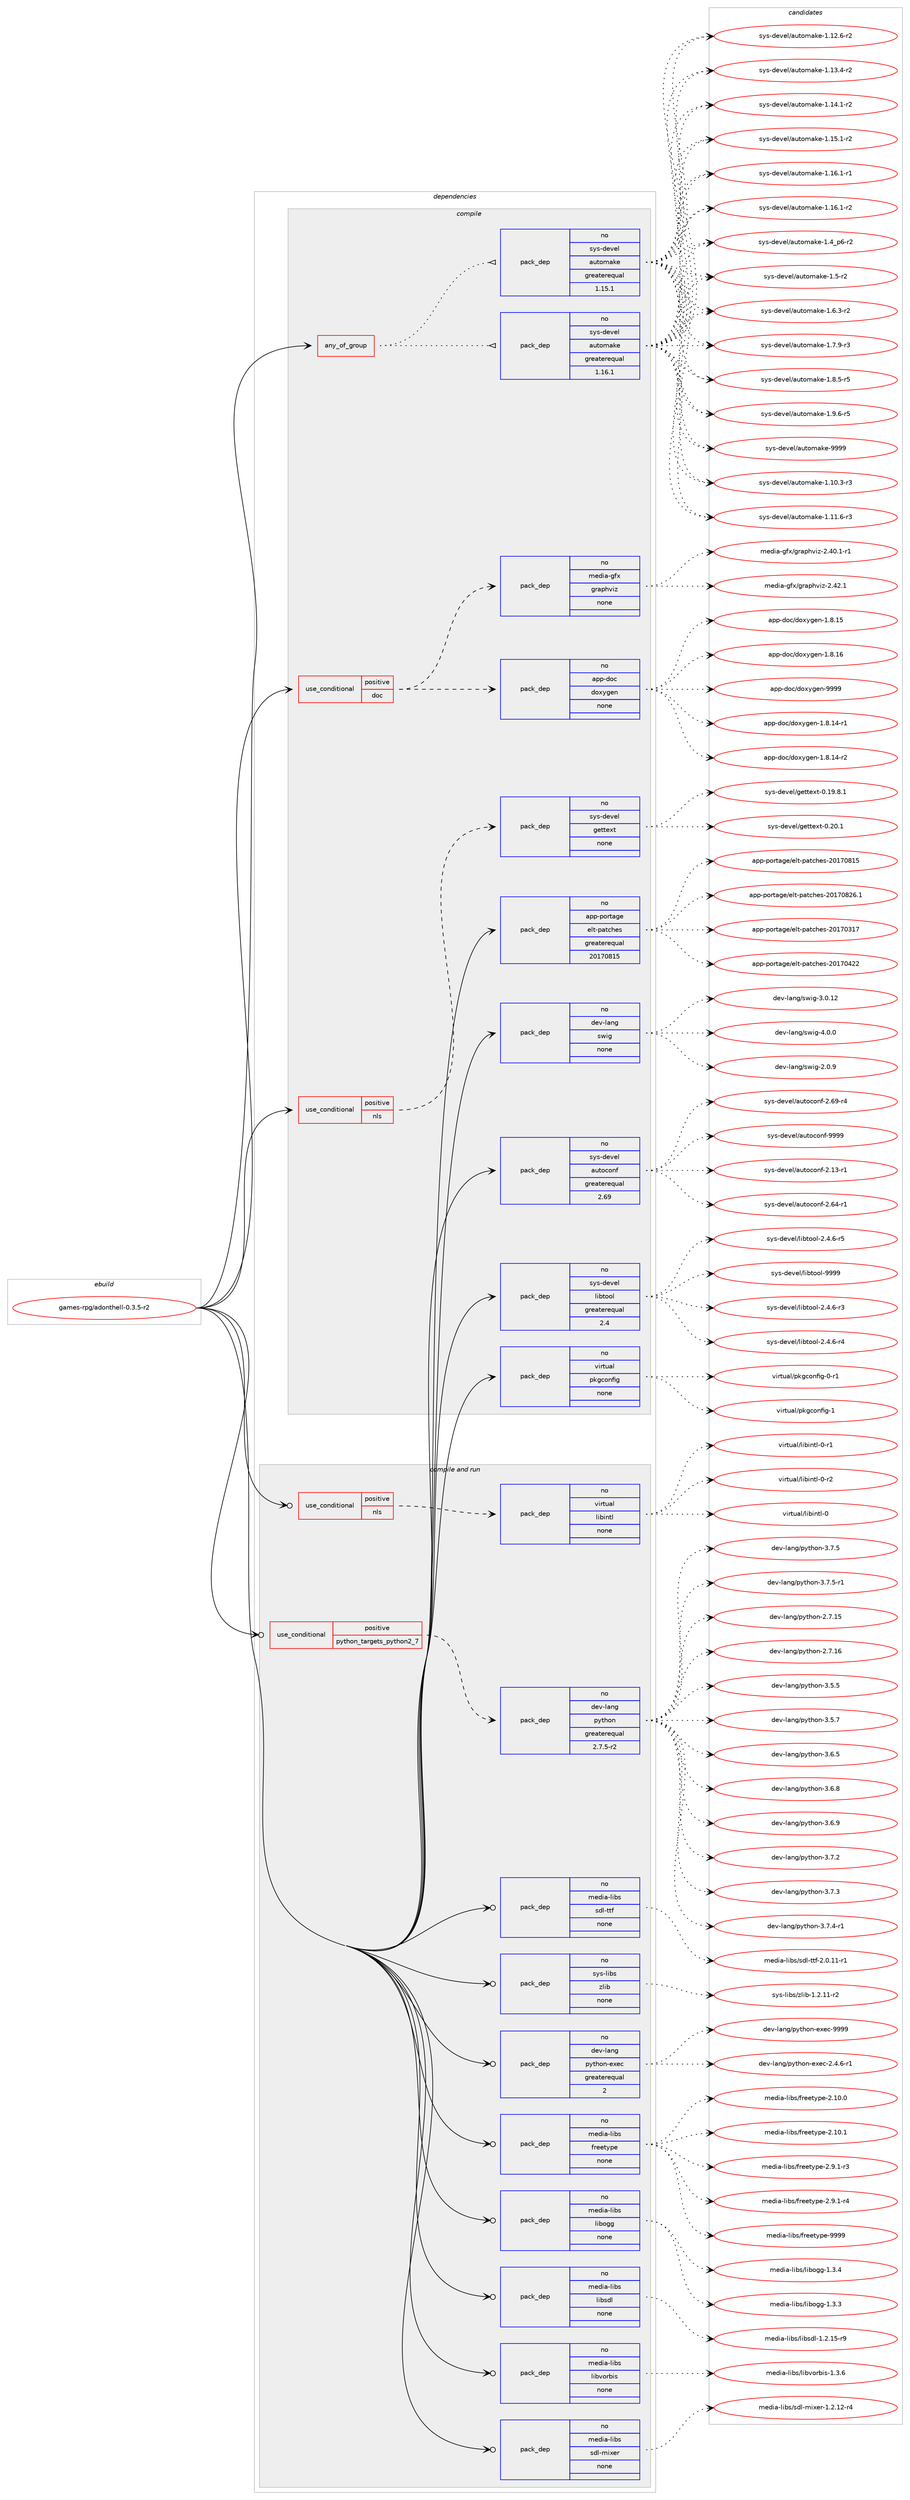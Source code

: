 digraph prolog {

# *************
# Graph options
# *************

newrank=true;
concentrate=true;
compound=true;
graph [rankdir=LR,fontname=Helvetica,fontsize=10,ranksep=1.5];#, ranksep=2.5, nodesep=0.2];
edge  [arrowhead=vee];
node  [fontname=Helvetica,fontsize=10];

# **********
# The ebuild
# **********

subgraph cluster_leftcol {
color=gray;
rank=same;
label=<<i>ebuild</i>>;
id [label="games-rpg/adonthell-0.3.5-r2", color=red, width=4, href="../games-rpg/adonthell-0.3.5-r2.svg"];
}

# ****************
# The dependencies
# ****************

subgraph cluster_midcol {
color=gray;
label=<<i>dependencies</i>>;
subgraph cluster_compile {
fillcolor="#eeeeee";
style=filled;
label=<<i>compile</i>>;
subgraph any12128 {
dependency742316 [label=<<TABLE BORDER="0" CELLBORDER="1" CELLSPACING="0" CELLPADDING="4"><TR><TD CELLPADDING="10">any_of_group</TD></TR></TABLE>>, shape=none, color=red];subgraph pack544725 {
dependency742317 [label=<<TABLE BORDER="0" CELLBORDER="1" CELLSPACING="0" CELLPADDING="4" WIDTH="220"><TR><TD ROWSPAN="6" CELLPADDING="30">pack_dep</TD></TR><TR><TD WIDTH="110">no</TD></TR><TR><TD>sys-devel</TD></TR><TR><TD>automake</TD></TR><TR><TD>greaterequal</TD></TR><TR><TD>1.16.1</TD></TR></TABLE>>, shape=none, color=blue];
}
dependency742316:e -> dependency742317:w [weight=20,style="dotted",arrowhead="oinv"];
subgraph pack544726 {
dependency742318 [label=<<TABLE BORDER="0" CELLBORDER="1" CELLSPACING="0" CELLPADDING="4" WIDTH="220"><TR><TD ROWSPAN="6" CELLPADDING="30">pack_dep</TD></TR><TR><TD WIDTH="110">no</TD></TR><TR><TD>sys-devel</TD></TR><TR><TD>automake</TD></TR><TR><TD>greaterequal</TD></TR><TR><TD>1.15.1</TD></TR></TABLE>>, shape=none, color=blue];
}
dependency742316:e -> dependency742318:w [weight=20,style="dotted",arrowhead="oinv"];
}
id:e -> dependency742316:w [weight=20,style="solid",arrowhead="vee"];
subgraph cond185084 {
dependency742319 [label=<<TABLE BORDER="0" CELLBORDER="1" CELLSPACING="0" CELLPADDING="4"><TR><TD ROWSPAN="3" CELLPADDING="10">use_conditional</TD></TR><TR><TD>positive</TD></TR><TR><TD>doc</TD></TR></TABLE>>, shape=none, color=red];
subgraph pack544727 {
dependency742320 [label=<<TABLE BORDER="0" CELLBORDER="1" CELLSPACING="0" CELLPADDING="4" WIDTH="220"><TR><TD ROWSPAN="6" CELLPADDING="30">pack_dep</TD></TR><TR><TD WIDTH="110">no</TD></TR><TR><TD>app-doc</TD></TR><TR><TD>doxygen</TD></TR><TR><TD>none</TD></TR><TR><TD></TD></TR></TABLE>>, shape=none, color=blue];
}
dependency742319:e -> dependency742320:w [weight=20,style="dashed",arrowhead="vee"];
subgraph pack544728 {
dependency742321 [label=<<TABLE BORDER="0" CELLBORDER="1" CELLSPACING="0" CELLPADDING="4" WIDTH="220"><TR><TD ROWSPAN="6" CELLPADDING="30">pack_dep</TD></TR><TR><TD WIDTH="110">no</TD></TR><TR><TD>media-gfx</TD></TR><TR><TD>graphviz</TD></TR><TR><TD>none</TD></TR><TR><TD></TD></TR></TABLE>>, shape=none, color=blue];
}
dependency742319:e -> dependency742321:w [weight=20,style="dashed",arrowhead="vee"];
}
id:e -> dependency742319:w [weight=20,style="solid",arrowhead="vee"];
subgraph cond185085 {
dependency742322 [label=<<TABLE BORDER="0" CELLBORDER="1" CELLSPACING="0" CELLPADDING="4"><TR><TD ROWSPAN="3" CELLPADDING="10">use_conditional</TD></TR><TR><TD>positive</TD></TR><TR><TD>nls</TD></TR></TABLE>>, shape=none, color=red];
subgraph pack544729 {
dependency742323 [label=<<TABLE BORDER="0" CELLBORDER="1" CELLSPACING="0" CELLPADDING="4" WIDTH="220"><TR><TD ROWSPAN="6" CELLPADDING="30">pack_dep</TD></TR><TR><TD WIDTH="110">no</TD></TR><TR><TD>sys-devel</TD></TR><TR><TD>gettext</TD></TR><TR><TD>none</TD></TR><TR><TD></TD></TR></TABLE>>, shape=none, color=blue];
}
dependency742322:e -> dependency742323:w [weight=20,style="dashed",arrowhead="vee"];
}
id:e -> dependency742322:w [weight=20,style="solid",arrowhead="vee"];
subgraph pack544730 {
dependency742324 [label=<<TABLE BORDER="0" CELLBORDER="1" CELLSPACING="0" CELLPADDING="4" WIDTH="220"><TR><TD ROWSPAN="6" CELLPADDING="30">pack_dep</TD></TR><TR><TD WIDTH="110">no</TD></TR><TR><TD>app-portage</TD></TR><TR><TD>elt-patches</TD></TR><TR><TD>greaterequal</TD></TR><TR><TD>20170815</TD></TR></TABLE>>, shape=none, color=blue];
}
id:e -> dependency742324:w [weight=20,style="solid",arrowhead="vee"];
subgraph pack544731 {
dependency742325 [label=<<TABLE BORDER="0" CELLBORDER="1" CELLSPACING="0" CELLPADDING="4" WIDTH="220"><TR><TD ROWSPAN="6" CELLPADDING="30">pack_dep</TD></TR><TR><TD WIDTH="110">no</TD></TR><TR><TD>dev-lang</TD></TR><TR><TD>swig</TD></TR><TR><TD>none</TD></TR><TR><TD></TD></TR></TABLE>>, shape=none, color=blue];
}
id:e -> dependency742325:w [weight=20,style="solid",arrowhead="vee"];
subgraph pack544732 {
dependency742326 [label=<<TABLE BORDER="0" CELLBORDER="1" CELLSPACING="0" CELLPADDING="4" WIDTH="220"><TR><TD ROWSPAN="6" CELLPADDING="30">pack_dep</TD></TR><TR><TD WIDTH="110">no</TD></TR><TR><TD>sys-devel</TD></TR><TR><TD>autoconf</TD></TR><TR><TD>greaterequal</TD></TR><TR><TD>2.69</TD></TR></TABLE>>, shape=none, color=blue];
}
id:e -> dependency742326:w [weight=20,style="solid",arrowhead="vee"];
subgraph pack544733 {
dependency742327 [label=<<TABLE BORDER="0" CELLBORDER="1" CELLSPACING="0" CELLPADDING="4" WIDTH="220"><TR><TD ROWSPAN="6" CELLPADDING="30">pack_dep</TD></TR><TR><TD WIDTH="110">no</TD></TR><TR><TD>sys-devel</TD></TR><TR><TD>libtool</TD></TR><TR><TD>greaterequal</TD></TR><TR><TD>2.4</TD></TR></TABLE>>, shape=none, color=blue];
}
id:e -> dependency742327:w [weight=20,style="solid",arrowhead="vee"];
subgraph pack544734 {
dependency742328 [label=<<TABLE BORDER="0" CELLBORDER="1" CELLSPACING="0" CELLPADDING="4" WIDTH="220"><TR><TD ROWSPAN="6" CELLPADDING="30">pack_dep</TD></TR><TR><TD WIDTH="110">no</TD></TR><TR><TD>virtual</TD></TR><TR><TD>pkgconfig</TD></TR><TR><TD>none</TD></TR><TR><TD></TD></TR></TABLE>>, shape=none, color=blue];
}
id:e -> dependency742328:w [weight=20,style="solid",arrowhead="vee"];
}
subgraph cluster_compileandrun {
fillcolor="#eeeeee";
style=filled;
label=<<i>compile and run</i>>;
subgraph cond185086 {
dependency742329 [label=<<TABLE BORDER="0" CELLBORDER="1" CELLSPACING="0" CELLPADDING="4"><TR><TD ROWSPAN="3" CELLPADDING="10">use_conditional</TD></TR><TR><TD>positive</TD></TR><TR><TD>nls</TD></TR></TABLE>>, shape=none, color=red];
subgraph pack544735 {
dependency742330 [label=<<TABLE BORDER="0" CELLBORDER="1" CELLSPACING="0" CELLPADDING="4" WIDTH="220"><TR><TD ROWSPAN="6" CELLPADDING="30">pack_dep</TD></TR><TR><TD WIDTH="110">no</TD></TR><TR><TD>virtual</TD></TR><TR><TD>libintl</TD></TR><TR><TD>none</TD></TR><TR><TD></TD></TR></TABLE>>, shape=none, color=blue];
}
dependency742329:e -> dependency742330:w [weight=20,style="dashed",arrowhead="vee"];
}
id:e -> dependency742329:w [weight=20,style="solid",arrowhead="odotvee"];
subgraph cond185087 {
dependency742331 [label=<<TABLE BORDER="0" CELLBORDER="1" CELLSPACING="0" CELLPADDING="4"><TR><TD ROWSPAN="3" CELLPADDING="10">use_conditional</TD></TR><TR><TD>positive</TD></TR><TR><TD>python_targets_python2_7</TD></TR></TABLE>>, shape=none, color=red];
subgraph pack544736 {
dependency742332 [label=<<TABLE BORDER="0" CELLBORDER="1" CELLSPACING="0" CELLPADDING="4" WIDTH="220"><TR><TD ROWSPAN="6" CELLPADDING="30">pack_dep</TD></TR><TR><TD WIDTH="110">no</TD></TR><TR><TD>dev-lang</TD></TR><TR><TD>python</TD></TR><TR><TD>greaterequal</TD></TR><TR><TD>2.7.5-r2</TD></TR></TABLE>>, shape=none, color=blue];
}
dependency742331:e -> dependency742332:w [weight=20,style="dashed",arrowhead="vee"];
}
id:e -> dependency742331:w [weight=20,style="solid",arrowhead="odotvee"];
subgraph pack544737 {
dependency742333 [label=<<TABLE BORDER="0" CELLBORDER="1" CELLSPACING="0" CELLPADDING="4" WIDTH="220"><TR><TD ROWSPAN="6" CELLPADDING="30">pack_dep</TD></TR><TR><TD WIDTH="110">no</TD></TR><TR><TD>dev-lang</TD></TR><TR><TD>python-exec</TD></TR><TR><TD>greaterequal</TD></TR><TR><TD>2</TD></TR></TABLE>>, shape=none, color=blue];
}
id:e -> dependency742333:w [weight=20,style="solid",arrowhead="odotvee"];
subgraph pack544738 {
dependency742334 [label=<<TABLE BORDER="0" CELLBORDER="1" CELLSPACING="0" CELLPADDING="4" WIDTH="220"><TR><TD ROWSPAN="6" CELLPADDING="30">pack_dep</TD></TR><TR><TD WIDTH="110">no</TD></TR><TR><TD>media-libs</TD></TR><TR><TD>freetype</TD></TR><TR><TD>none</TD></TR><TR><TD></TD></TR></TABLE>>, shape=none, color=blue];
}
id:e -> dependency742334:w [weight=20,style="solid",arrowhead="odotvee"];
subgraph pack544739 {
dependency742335 [label=<<TABLE BORDER="0" CELLBORDER="1" CELLSPACING="0" CELLPADDING="4" WIDTH="220"><TR><TD ROWSPAN="6" CELLPADDING="30">pack_dep</TD></TR><TR><TD WIDTH="110">no</TD></TR><TR><TD>media-libs</TD></TR><TR><TD>libogg</TD></TR><TR><TD>none</TD></TR><TR><TD></TD></TR></TABLE>>, shape=none, color=blue];
}
id:e -> dependency742335:w [weight=20,style="solid",arrowhead="odotvee"];
subgraph pack544740 {
dependency742336 [label=<<TABLE BORDER="0" CELLBORDER="1" CELLSPACING="0" CELLPADDING="4" WIDTH="220"><TR><TD ROWSPAN="6" CELLPADDING="30">pack_dep</TD></TR><TR><TD WIDTH="110">no</TD></TR><TR><TD>media-libs</TD></TR><TR><TD>libsdl</TD></TR><TR><TD>none</TD></TR><TR><TD></TD></TR></TABLE>>, shape=none, color=blue];
}
id:e -> dependency742336:w [weight=20,style="solid",arrowhead="odotvee"];
subgraph pack544741 {
dependency742337 [label=<<TABLE BORDER="0" CELLBORDER="1" CELLSPACING="0" CELLPADDING="4" WIDTH="220"><TR><TD ROWSPAN="6" CELLPADDING="30">pack_dep</TD></TR><TR><TD WIDTH="110">no</TD></TR><TR><TD>media-libs</TD></TR><TR><TD>libvorbis</TD></TR><TR><TD>none</TD></TR><TR><TD></TD></TR></TABLE>>, shape=none, color=blue];
}
id:e -> dependency742337:w [weight=20,style="solid",arrowhead="odotvee"];
subgraph pack544742 {
dependency742338 [label=<<TABLE BORDER="0" CELLBORDER="1" CELLSPACING="0" CELLPADDING="4" WIDTH="220"><TR><TD ROWSPAN="6" CELLPADDING="30">pack_dep</TD></TR><TR><TD WIDTH="110">no</TD></TR><TR><TD>media-libs</TD></TR><TR><TD>sdl-mixer</TD></TR><TR><TD>none</TD></TR><TR><TD></TD></TR></TABLE>>, shape=none, color=blue];
}
id:e -> dependency742338:w [weight=20,style="solid",arrowhead="odotvee"];
subgraph pack544743 {
dependency742339 [label=<<TABLE BORDER="0" CELLBORDER="1" CELLSPACING="0" CELLPADDING="4" WIDTH="220"><TR><TD ROWSPAN="6" CELLPADDING="30">pack_dep</TD></TR><TR><TD WIDTH="110">no</TD></TR><TR><TD>media-libs</TD></TR><TR><TD>sdl-ttf</TD></TR><TR><TD>none</TD></TR><TR><TD></TD></TR></TABLE>>, shape=none, color=blue];
}
id:e -> dependency742339:w [weight=20,style="solid",arrowhead="odotvee"];
subgraph pack544744 {
dependency742340 [label=<<TABLE BORDER="0" CELLBORDER="1" CELLSPACING="0" CELLPADDING="4" WIDTH="220"><TR><TD ROWSPAN="6" CELLPADDING="30">pack_dep</TD></TR><TR><TD WIDTH="110">no</TD></TR><TR><TD>sys-libs</TD></TR><TR><TD>zlib</TD></TR><TR><TD>none</TD></TR><TR><TD></TD></TR></TABLE>>, shape=none, color=blue];
}
id:e -> dependency742340:w [weight=20,style="solid",arrowhead="odotvee"];
}
subgraph cluster_run {
fillcolor="#eeeeee";
style=filled;
label=<<i>run</i>>;
}
}

# **************
# The candidates
# **************

subgraph cluster_choices {
rank=same;
color=gray;
label=<<i>candidates</i>>;

subgraph choice544725 {
color=black;
nodesep=1;
choice11512111545100101118101108479711711611110997107101454946494846514511451 [label="sys-devel/automake-1.10.3-r3", color=red, width=4,href="../sys-devel/automake-1.10.3-r3.svg"];
choice11512111545100101118101108479711711611110997107101454946494946544511451 [label="sys-devel/automake-1.11.6-r3", color=red, width=4,href="../sys-devel/automake-1.11.6-r3.svg"];
choice11512111545100101118101108479711711611110997107101454946495046544511450 [label="sys-devel/automake-1.12.6-r2", color=red, width=4,href="../sys-devel/automake-1.12.6-r2.svg"];
choice11512111545100101118101108479711711611110997107101454946495146524511450 [label="sys-devel/automake-1.13.4-r2", color=red, width=4,href="../sys-devel/automake-1.13.4-r2.svg"];
choice11512111545100101118101108479711711611110997107101454946495246494511450 [label="sys-devel/automake-1.14.1-r2", color=red, width=4,href="../sys-devel/automake-1.14.1-r2.svg"];
choice11512111545100101118101108479711711611110997107101454946495346494511450 [label="sys-devel/automake-1.15.1-r2", color=red, width=4,href="../sys-devel/automake-1.15.1-r2.svg"];
choice11512111545100101118101108479711711611110997107101454946495446494511449 [label="sys-devel/automake-1.16.1-r1", color=red, width=4,href="../sys-devel/automake-1.16.1-r1.svg"];
choice11512111545100101118101108479711711611110997107101454946495446494511450 [label="sys-devel/automake-1.16.1-r2", color=red, width=4,href="../sys-devel/automake-1.16.1-r2.svg"];
choice115121115451001011181011084797117116111109971071014549465295112544511450 [label="sys-devel/automake-1.4_p6-r2", color=red, width=4,href="../sys-devel/automake-1.4_p6-r2.svg"];
choice11512111545100101118101108479711711611110997107101454946534511450 [label="sys-devel/automake-1.5-r2", color=red, width=4,href="../sys-devel/automake-1.5-r2.svg"];
choice115121115451001011181011084797117116111109971071014549465446514511450 [label="sys-devel/automake-1.6.3-r2", color=red, width=4,href="../sys-devel/automake-1.6.3-r2.svg"];
choice115121115451001011181011084797117116111109971071014549465546574511451 [label="sys-devel/automake-1.7.9-r3", color=red, width=4,href="../sys-devel/automake-1.7.9-r3.svg"];
choice115121115451001011181011084797117116111109971071014549465646534511453 [label="sys-devel/automake-1.8.5-r5", color=red, width=4,href="../sys-devel/automake-1.8.5-r5.svg"];
choice115121115451001011181011084797117116111109971071014549465746544511453 [label="sys-devel/automake-1.9.6-r5", color=red, width=4,href="../sys-devel/automake-1.9.6-r5.svg"];
choice115121115451001011181011084797117116111109971071014557575757 [label="sys-devel/automake-9999", color=red, width=4,href="../sys-devel/automake-9999.svg"];
dependency742317:e -> choice11512111545100101118101108479711711611110997107101454946494846514511451:w [style=dotted,weight="100"];
dependency742317:e -> choice11512111545100101118101108479711711611110997107101454946494946544511451:w [style=dotted,weight="100"];
dependency742317:e -> choice11512111545100101118101108479711711611110997107101454946495046544511450:w [style=dotted,weight="100"];
dependency742317:e -> choice11512111545100101118101108479711711611110997107101454946495146524511450:w [style=dotted,weight="100"];
dependency742317:e -> choice11512111545100101118101108479711711611110997107101454946495246494511450:w [style=dotted,weight="100"];
dependency742317:e -> choice11512111545100101118101108479711711611110997107101454946495346494511450:w [style=dotted,weight="100"];
dependency742317:e -> choice11512111545100101118101108479711711611110997107101454946495446494511449:w [style=dotted,weight="100"];
dependency742317:e -> choice11512111545100101118101108479711711611110997107101454946495446494511450:w [style=dotted,weight="100"];
dependency742317:e -> choice115121115451001011181011084797117116111109971071014549465295112544511450:w [style=dotted,weight="100"];
dependency742317:e -> choice11512111545100101118101108479711711611110997107101454946534511450:w [style=dotted,weight="100"];
dependency742317:e -> choice115121115451001011181011084797117116111109971071014549465446514511450:w [style=dotted,weight="100"];
dependency742317:e -> choice115121115451001011181011084797117116111109971071014549465546574511451:w [style=dotted,weight="100"];
dependency742317:e -> choice115121115451001011181011084797117116111109971071014549465646534511453:w [style=dotted,weight="100"];
dependency742317:e -> choice115121115451001011181011084797117116111109971071014549465746544511453:w [style=dotted,weight="100"];
dependency742317:e -> choice115121115451001011181011084797117116111109971071014557575757:w [style=dotted,weight="100"];
}
subgraph choice544726 {
color=black;
nodesep=1;
choice11512111545100101118101108479711711611110997107101454946494846514511451 [label="sys-devel/automake-1.10.3-r3", color=red, width=4,href="../sys-devel/automake-1.10.3-r3.svg"];
choice11512111545100101118101108479711711611110997107101454946494946544511451 [label="sys-devel/automake-1.11.6-r3", color=red, width=4,href="../sys-devel/automake-1.11.6-r3.svg"];
choice11512111545100101118101108479711711611110997107101454946495046544511450 [label="sys-devel/automake-1.12.6-r2", color=red, width=4,href="../sys-devel/automake-1.12.6-r2.svg"];
choice11512111545100101118101108479711711611110997107101454946495146524511450 [label="sys-devel/automake-1.13.4-r2", color=red, width=4,href="../sys-devel/automake-1.13.4-r2.svg"];
choice11512111545100101118101108479711711611110997107101454946495246494511450 [label="sys-devel/automake-1.14.1-r2", color=red, width=4,href="../sys-devel/automake-1.14.1-r2.svg"];
choice11512111545100101118101108479711711611110997107101454946495346494511450 [label="sys-devel/automake-1.15.1-r2", color=red, width=4,href="../sys-devel/automake-1.15.1-r2.svg"];
choice11512111545100101118101108479711711611110997107101454946495446494511449 [label="sys-devel/automake-1.16.1-r1", color=red, width=4,href="../sys-devel/automake-1.16.1-r1.svg"];
choice11512111545100101118101108479711711611110997107101454946495446494511450 [label="sys-devel/automake-1.16.1-r2", color=red, width=4,href="../sys-devel/automake-1.16.1-r2.svg"];
choice115121115451001011181011084797117116111109971071014549465295112544511450 [label="sys-devel/automake-1.4_p6-r2", color=red, width=4,href="../sys-devel/automake-1.4_p6-r2.svg"];
choice11512111545100101118101108479711711611110997107101454946534511450 [label="sys-devel/automake-1.5-r2", color=red, width=4,href="../sys-devel/automake-1.5-r2.svg"];
choice115121115451001011181011084797117116111109971071014549465446514511450 [label="sys-devel/automake-1.6.3-r2", color=red, width=4,href="../sys-devel/automake-1.6.3-r2.svg"];
choice115121115451001011181011084797117116111109971071014549465546574511451 [label="sys-devel/automake-1.7.9-r3", color=red, width=4,href="../sys-devel/automake-1.7.9-r3.svg"];
choice115121115451001011181011084797117116111109971071014549465646534511453 [label="sys-devel/automake-1.8.5-r5", color=red, width=4,href="../sys-devel/automake-1.8.5-r5.svg"];
choice115121115451001011181011084797117116111109971071014549465746544511453 [label="sys-devel/automake-1.9.6-r5", color=red, width=4,href="../sys-devel/automake-1.9.6-r5.svg"];
choice115121115451001011181011084797117116111109971071014557575757 [label="sys-devel/automake-9999", color=red, width=4,href="../sys-devel/automake-9999.svg"];
dependency742318:e -> choice11512111545100101118101108479711711611110997107101454946494846514511451:w [style=dotted,weight="100"];
dependency742318:e -> choice11512111545100101118101108479711711611110997107101454946494946544511451:w [style=dotted,weight="100"];
dependency742318:e -> choice11512111545100101118101108479711711611110997107101454946495046544511450:w [style=dotted,weight="100"];
dependency742318:e -> choice11512111545100101118101108479711711611110997107101454946495146524511450:w [style=dotted,weight="100"];
dependency742318:e -> choice11512111545100101118101108479711711611110997107101454946495246494511450:w [style=dotted,weight="100"];
dependency742318:e -> choice11512111545100101118101108479711711611110997107101454946495346494511450:w [style=dotted,weight="100"];
dependency742318:e -> choice11512111545100101118101108479711711611110997107101454946495446494511449:w [style=dotted,weight="100"];
dependency742318:e -> choice11512111545100101118101108479711711611110997107101454946495446494511450:w [style=dotted,weight="100"];
dependency742318:e -> choice115121115451001011181011084797117116111109971071014549465295112544511450:w [style=dotted,weight="100"];
dependency742318:e -> choice11512111545100101118101108479711711611110997107101454946534511450:w [style=dotted,weight="100"];
dependency742318:e -> choice115121115451001011181011084797117116111109971071014549465446514511450:w [style=dotted,weight="100"];
dependency742318:e -> choice115121115451001011181011084797117116111109971071014549465546574511451:w [style=dotted,weight="100"];
dependency742318:e -> choice115121115451001011181011084797117116111109971071014549465646534511453:w [style=dotted,weight="100"];
dependency742318:e -> choice115121115451001011181011084797117116111109971071014549465746544511453:w [style=dotted,weight="100"];
dependency742318:e -> choice115121115451001011181011084797117116111109971071014557575757:w [style=dotted,weight="100"];
}
subgraph choice544727 {
color=black;
nodesep=1;
choice97112112451001119947100111120121103101110454946564649524511449 [label="app-doc/doxygen-1.8.14-r1", color=red, width=4,href="../app-doc/doxygen-1.8.14-r1.svg"];
choice97112112451001119947100111120121103101110454946564649524511450 [label="app-doc/doxygen-1.8.14-r2", color=red, width=4,href="../app-doc/doxygen-1.8.14-r2.svg"];
choice9711211245100111994710011112012110310111045494656464953 [label="app-doc/doxygen-1.8.15", color=red, width=4,href="../app-doc/doxygen-1.8.15.svg"];
choice9711211245100111994710011112012110310111045494656464954 [label="app-doc/doxygen-1.8.16", color=red, width=4,href="../app-doc/doxygen-1.8.16.svg"];
choice971121124510011199471001111201211031011104557575757 [label="app-doc/doxygen-9999", color=red, width=4,href="../app-doc/doxygen-9999.svg"];
dependency742320:e -> choice97112112451001119947100111120121103101110454946564649524511449:w [style=dotted,weight="100"];
dependency742320:e -> choice97112112451001119947100111120121103101110454946564649524511450:w [style=dotted,weight="100"];
dependency742320:e -> choice9711211245100111994710011112012110310111045494656464953:w [style=dotted,weight="100"];
dependency742320:e -> choice9711211245100111994710011112012110310111045494656464954:w [style=dotted,weight="100"];
dependency742320:e -> choice971121124510011199471001111201211031011104557575757:w [style=dotted,weight="100"];
}
subgraph choice544728 {
color=black;
nodesep=1;
choice10910110010597451031021204710311497112104118105122455046524846494511449 [label="media-gfx/graphviz-2.40.1-r1", color=red, width=4,href="../media-gfx/graphviz-2.40.1-r1.svg"];
choice1091011001059745103102120471031149711210411810512245504652504649 [label="media-gfx/graphviz-2.42.1", color=red, width=4,href="../media-gfx/graphviz-2.42.1.svg"];
dependency742321:e -> choice10910110010597451031021204710311497112104118105122455046524846494511449:w [style=dotted,weight="100"];
dependency742321:e -> choice1091011001059745103102120471031149711210411810512245504652504649:w [style=dotted,weight="100"];
}
subgraph choice544729 {
color=black;
nodesep=1;
choice1151211154510010111810110847103101116116101120116454846495746564649 [label="sys-devel/gettext-0.19.8.1", color=red, width=4,href="../sys-devel/gettext-0.19.8.1.svg"];
choice115121115451001011181011084710310111611610112011645484650484649 [label="sys-devel/gettext-0.20.1", color=red, width=4,href="../sys-devel/gettext-0.20.1.svg"];
dependency742323:e -> choice1151211154510010111810110847103101116116101120116454846495746564649:w [style=dotted,weight="100"];
dependency742323:e -> choice115121115451001011181011084710310111611610112011645484650484649:w [style=dotted,weight="100"];
}
subgraph choice544730 {
color=black;
nodesep=1;
choice97112112451121111141169710310147101108116451129711699104101115455048495548514955 [label="app-portage/elt-patches-20170317", color=red, width=4,href="../app-portage/elt-patches-20170317.svg"];
choice97112112451121111141169710310147101108116451129711699104101115455048495548525050 [label="app-portage/elt-patches-20170422", color=red, width=4,href="../app-portage/elt-patches-20170422.svg"];
choice97112112451121111141169710310147101108116451129711699104101115455048495548564953 [label="app-portage/elt-patches-20170815", color=red, width=4,href="../app-portage/elt-patches-20170815.svg"];
choice971121124511211111411697103101471011081164511297116991041011154550484955485650544649 [label="app-portage/elt-patches-20170826.1", color=red, width=4,href="../app-portage/elt-patches-20170826.1.svg"];
dependency742324:e -> choice97112112451121111141169710310147101108116451129711699104101115455048495548514955:w [style=dotted,weight="100"];
dependency742324:e -> choice97112112451121111141169710310147101108116451129711699104101115455048495548525050:w [style=dotted,weight="100"];
dependency742324:e -> choice97112112451121111141169710310147101108116451129711699104101115455048495548564953:w [style=dotted,weight="100"];
dependency742324:e -> choice971121124511211111411697103101471011081164511297116991041011154550484955485650544649:w [style=dotted,weight="100"];
}
subgraph choice544731 {
color=black;
nodesep=1;
choice100101118451089711010347115119105103455046484657 [label="dev-lang/swig-2.0.9", color=red, width=4,href="../dev-lang/swig-2.0.9.svg"];
choice10010111845108971101034711511910510345514648464950 [label="dev-lang/swig-3.0.12", color=red, width=4,href="../dev-lang/swig-3.0.12.svg"];
choice100101118451089711010347115119105103455246484648 [label="dev-lang/swig-4.0.0", color=red, width=4,href="../dev-lang/swig-4.0.0.svg"];
dependency742325:e -> choice100101118451089711010347115119105103455046484657:w [style=dotted,weight="100"];
dependency742325:e -> choice10010111845108971101034711511910510345514648464950:w [style=dotted,weight="100"];
dependency742325:e -> choice100101118451089711010347115119105103455246484648:w [style=dotted,weight="100"];
}
subgraph choice544732 {
color=black;
nodesep=1;
choice1151211154510010111810110847971171161119911111010245504649514511449 [label="sys-devel/autoconf-2.13-r1", color=red, width=4,href="../sys-devel/autoconf-2.13-r1.svg"];
choice1151211154510010111810110847971171161119911111010245504654524511449 [label="sys-devel/autoconf-2.64-r1", color=red, width=4,href="../sys-devel/autoconf-2.64-r1.svg"];
choice1151211154510010111810110847971171161119911111010245504654574511452 [label="sys-devel/autoconf-2.69-r4", color=red, width=4,href="../sys-devel/autoconf-2.69-r4.svg"];
choice115121115451001011181011084797117116111991111101024557575757 [label="sys-devel/autoconf-9999", color=red, width=4,href="../sys-devel/autoconf-9999.svg"];
dependency742326:e -> choice1151211154510010111810110847971171161119911111010245504649514511449:w [style=dotted,weight="100"];
dependency742326:e -> choice1151211154510010111810110847971171161119911111010245504654524511449:w [style=dotted,weight="100"];
dependency742326:e -> choice1151211154510010111810110847971171161119911111010245504654574511452:w [style=dotted,weight="100"];
dependency742326:e -> choice115121115451001011181011084797117116111991111101024557575757:w [style=dotted,weight="100"];
}
subgraph choice544733 {
color=black;
nodesep=1;
choice1151211154510010111810110847108105981161111111084550465246544511451 [label="sys-devel/libtool-2.4.6-r3", color=red, width=4,href="../sys-devel/libtool-2.4.6-r3.svg"];
choice1151211154510010111810110847108105981161111111084550465246544511452 [label="sys-devel/libtool-2.4.6-r4", color=red, width=4,href="../sys-devel/libtool-2.4.6-r4.svg"];
choice1151211154510010111810110847108105981161111111084550465246544511453 [label="sys-devel/libtool-2.4.6-r5", color=red, width=4,href="../sys-devel/libtool-2.4.6-r5.svg"];
choice1151211154510010111810110847108105981161111111084557575757 [label="sys-devel/libtool-9999", color=red, width=4,href="../sys-devel/libtool-9999.svg"];
dependency742327:e -> choice1151211154510010111810110847108105981161111111084550465246544511451:w [style=dotted,weight="100"];
dependency742327:e -> choice1151211154510010111810110847108105981161111111084550465246544511452:w [style=dotted,weight="100"];
dependency742327:e -> choice1151211154510010111810110847108105981161111111084550465246544511453:w [style=dotted,weight="100"];
dependency742327:e -> choice1151211154510010111810110847108105981161111111084557575757:w [style=dotted,weight="100"];
}
subgraph choice544734 {
color=black;
nodesep=1;
choice11810511411611797108471121071039911111010210510345484511449 [label="virtual/pkgconfig-0-r1", color=red, width=4,href="../virtual/pkgconfig-0-r1.svg"];
choice1181051141161179710847112107103991111101021051034549 [label="virtual/pkgconfig-1", color=red, width=4,href="../virtual/pkgconfig-1.svg"];
dependency742328:e -> choice11810511411611797108471121071039911111010210510345484511449:w [style=dotted,weight="100"];
dependency742328:e -> choice1181051141161179710847112107103991111101021051034549:w [style=dotted,weight="100"];
}
subgraph choice544735 {
color=black;
nodesep=1;
choice1181051141161179710847108105981051101161084548 [label="virtual/libintl-0", color=red, width=4,href="../virtual/libintl-0.svg"];
choice11810511411611797108471081059810511011610845484511449 [label="virtual/libintl-0-r1", color=red, width=4,href="../virtual/libintl-0-r1.svg"];
choice11810511411611797108471081059810511011610845484511450 [label="virtual/libintl-0-r2", color=red, width=4,href="../virtual/libintl-0-r2.svg"];
dependency742330:e -> choice1181051141161179710847108105981051101161084548:w [style=dotted,weight="100"];
dependency742330:e -> choice11810511411611797108471081059810511011610845484511449:w [style=dotted,weight="100"];
dependency742330:e -> choice11810511411611797108471081059810511011610845484511450:w [style=dotted,weight="100"];
}
subgraph choice544736 {
color=black;
nodesep=1;
choice10010111845108971101034711212111610411111045504655464953 [label="dev-lang/python-2.7.15", color=red, width=4,href="../dev-lang/python-2.7.15.svg"];
choice10010111845108971101034711212111610411111045504655464954 [label="dev-lang/python-2.7.16", color=red, width=4,href="../dev-lang/python-2.7.16.svg"];
choice100101118451089711010347112121116104111110455146534653 [label="dev-lang/python-3.5.5", color=red, width=4,href="../dev-lang/python-3.5.5.svg"];
choice100101118451089711010347112121116104111110455146534655 [label="dev-lang/python-3.5.7", color=red, width=4,href="../dev-lang/python-3.5.7.svg"];
choice100101118451089711010347112121116104111110455146544653 [label="dev-lang/python-3.6.5", color=red, width=4,href="../dev-lang/python-3.6.5.svg"];
choice100101118451089711010347112121116104111110455146544656 [label="dev-lang/python-3.6.8", color=red, width=4,href="../dev-lang/python-3.6.8.svg"];
choice100101118451089711010347112121116104111110455146544657 [label="dev-lang/python-3.6.9", color=red, width=4,href="../dev-lang/python-3.6.9.svg"];
choice100101118451089711010347112121116104111110455146554650 [label="dev-lang/python-3.7.2", color=red, width=4,href="../dev-lang/python-3.7.2.svg"];
choice100101118451089711010347112121116104111110455146554651 [label="dev-lang/python-3.7.3", color=red, width=4,href="../dev-lang/python-3.7.3.svg"];
choice1001011184510897110103471121211161041111104551465546524511449 [label="dev-lang/python-3.7.4-r1", color=red, width=4,href="../dev-lang/python-3.7.4-r1.svg"];
choice100101118451089711010347112121116104111110455146554653 [label="dev-lang/python-3.7.5", color=red, width=4,href="../dev-lang/python-3.7.5.svg"];
choice1001011184510897110103471121211161041111104551465546534511449 [label="dev-lang/python-3.7.5-r1", color=red, width=4,href="../dev-lang/python-3.7.5-r1.svg"];
dependency742332:e -> choice10010111845108971101034711212111610411111045504655464953:w [style=dotted,weight="100"];
dependency742332:e -> choice10010111845108971101034711212111610411111045504655464954:w [style=dotted,weight="100"];
dependency742332:e -> choice100101118451089711010347112121116104111110455146534653:w [style=dotted,weight="100"];
dependency742332:e -> choice100101118451089711010347112121116104111110455146534655:w [style=dotted,weight="100"];
dependency742332:e -> choice100101118451089711010347112121116104111110455146544653:w [style=dotted,weight="100"];
dependency742332:e -> choice100101118451089711010347112121116104111110455146544656:w [style=dotted,weight="100"];
dependency742332:e -> choice100101118451089711010347112121116104111110455146544657:w [style=dotted,weight="100"];
dependency742332:e -> choice100101118451089711010347112121116104111110455146554650:w [style=dotted,weight="100"];
dependency742332:e -> choice100101118451089711010347112121116104111110455146554651:w [style=dotted,weight="100"];
dependency742332:e -> choice1001011184510897110103471121211161041111104551465546524511449:w [style=dotted,weight="100"];
dependency742332:e -> choice100101118451089711010347112121116104111110455146554653:w [style=dotted,weight="100"];
dependency742332:e -> choice1001011184510897110103471121211161041111104551465546534511449:w [style=dotted,weight="100"];
}
subgraph choice544737 {
color=black;
nodesep=1;
choice10010111845108971101034711212111610411111045101120101994550465246544511449 [label="dev-lang/python-exec-2.4.6-r1", color=red, width=4,href="../dev-lang/python-exec-2.4.6-r1.svg"];
choice10010111845108971101034711212111610411111045101120101994557575757 [label="dev-lang/python-exec-9999", color=red, width=4,href="../dev-lang/python-exec-9999.svg"];
dependency742333:e -> choice10010111845108971101034711212111610411111045101120101994550465246544511449:w [style=dotted,weight="100"];
dependency742333:e -> choice10010111845108971101034711212111610411111045101120101994557575757:w [style=dotted,weight="100"];
}
subgraph choice544738 {
color=black;
nodesep=1;
choice1091011001059745108105981154710211410110111612111210145504649484648 [label="media-libs/freetype-2.10.0", color=red, width=4,href="../media-libs/freetype-2.10.0.svg"];
choice1091011001059745108105981154710211410110111612111210145504649484649 [label="media-libs/freetype-2.10.1", color=red, width=4,href="../media-libs/freetype-2.10.1.svg"];
choice109101100105974510810598115471021141011011161211121014550465746494511451 [label="media-libs/freetype-2.9.1-r3", color=red, width=4,href="../media-libs/freetype-2.9.1-r3.svg"];
choice109101100105974510810598115471021141011011161211121014550465746494511452 [label="media-libs/freetype-2.9.1-r4", color=red, width=4,href="../media-libs/freetype-2.9.1-r4.svg"];
choice109101100105974510810598115471021141011011161211121014557575757 [label="media-libs/freetype-9999", color=red, width=4,href="../media-libs/freetype-9999.svg"];
dependency742334:e -> choice1091011001059745108105981154710211410110111612111210145504649484648:w [style=dotted,weight="100"];
dependency742334:e -> choice1091011001059745108105981154710211410110111612111210145504649484649:w [style=dotted,weight="100"];
dependency742334:e -> choice109101100105974510810598115471021141011011161211121014550465746494511451:w [style=dotted,weight="100"];
dependency742334:e -> choice109101100105974510810598115471021141011011161211121014550465746494511452:w [style=dotted,weight="100"];
dependency742334:e -> choice109101100105974510810598115471021141011011161211121014557575757:w [style=dotted,weight="100"];
}
subgraph choice544739 {
color=black;
nodesep=1;
choice1091011001059745108105981154710810598111103103454946514651 [label="media-libs/libogg-1.3.3", color=red, width=4,href="../media-libs/libogg-1.3.3.svg"];
choice1091011001059745108105981154710810598111103103454946514652 [label="media-libs/libogg-1.3.4", color=red, width=4,href="../media-libs/libogg-1.3.4.svg"];
dependency742335:e -> choice1091011001059745108105981154710810598111103103454946514651:w [style=dotted,weight="100"];
dependency742335:e -> choice1091011001059745108105981154710810598111103103454946514652:w [style=dotted,weight="100"];
}
subgraph choice544740 {
color=black;
nodesep=1;
choice1091011001059745108105981154710810598115100108454946504649534511457 [label="media-libs/libsdl-1.2.15-r9", color=red, width=4,href="../media-libs/libsdl-1.2.15-r9.svg"];
dependency742336:e -> choice1091011001059745108105981154710810598115100108454946504649534511457:w [style=dotted,weight="100"];
}
subgraph choice544741 {
color=black;
nodesep=1;
choice109101100105974510810598115471081059811811111498105115454946514654 [label="media-libs/libvorbis-1.3.6", color=red, width=4,href="../media-libs/libvorbis-1.3.6.svg"];
dependency742337:e -> choice109101100105974510810598115471081059811811111498105115454946514654:w [style=dotted,weight="100"];
}
subgraph choice544742 {
color=black;
nodesep=1;
choice1091011001059745108105981154711510010845109105120101114454946504649504511452 [label="media-libs/sdl-mixer-1.2.12-r4", color=red, width=4,href="../media-libs/sdl-mixer-1.2.12-r4.svg"];
dependency742338:e -> choice1091011001059745108105981154711510010845109105120101114454946504649504511452:w [style=dotted,weight="100"];
}
subgraph choice544743 {
color=black;
nodesep=1;
choice1091011001059745108105981154711510010845116116102455046484649494511449 [label="media-libs/sdl-ttf-2.0.11-r1", color=red, width=4,href="../media-libs/sdl-ttf-2.0.11-r1.svg"];
dependency742339:e -> choice1091011001059745108105981154711510010845116116102455046484649494511449:w [style=dotted,weight="100"];
}
subgraph choice544744 {
color=black;
nodesep=1;
choice11512111545108105981154712210810598454946504649494511450 [label="sys-libs/zlib-1.2.11-r2", color=red, width=4,href="../sys-libs/zlib-1.2.11-r2.svg"];
dependency742340:e -> choice11512111545108105981154712210810598454946504649494511450:w [style=dotted,weight="100"];
}
}

}
